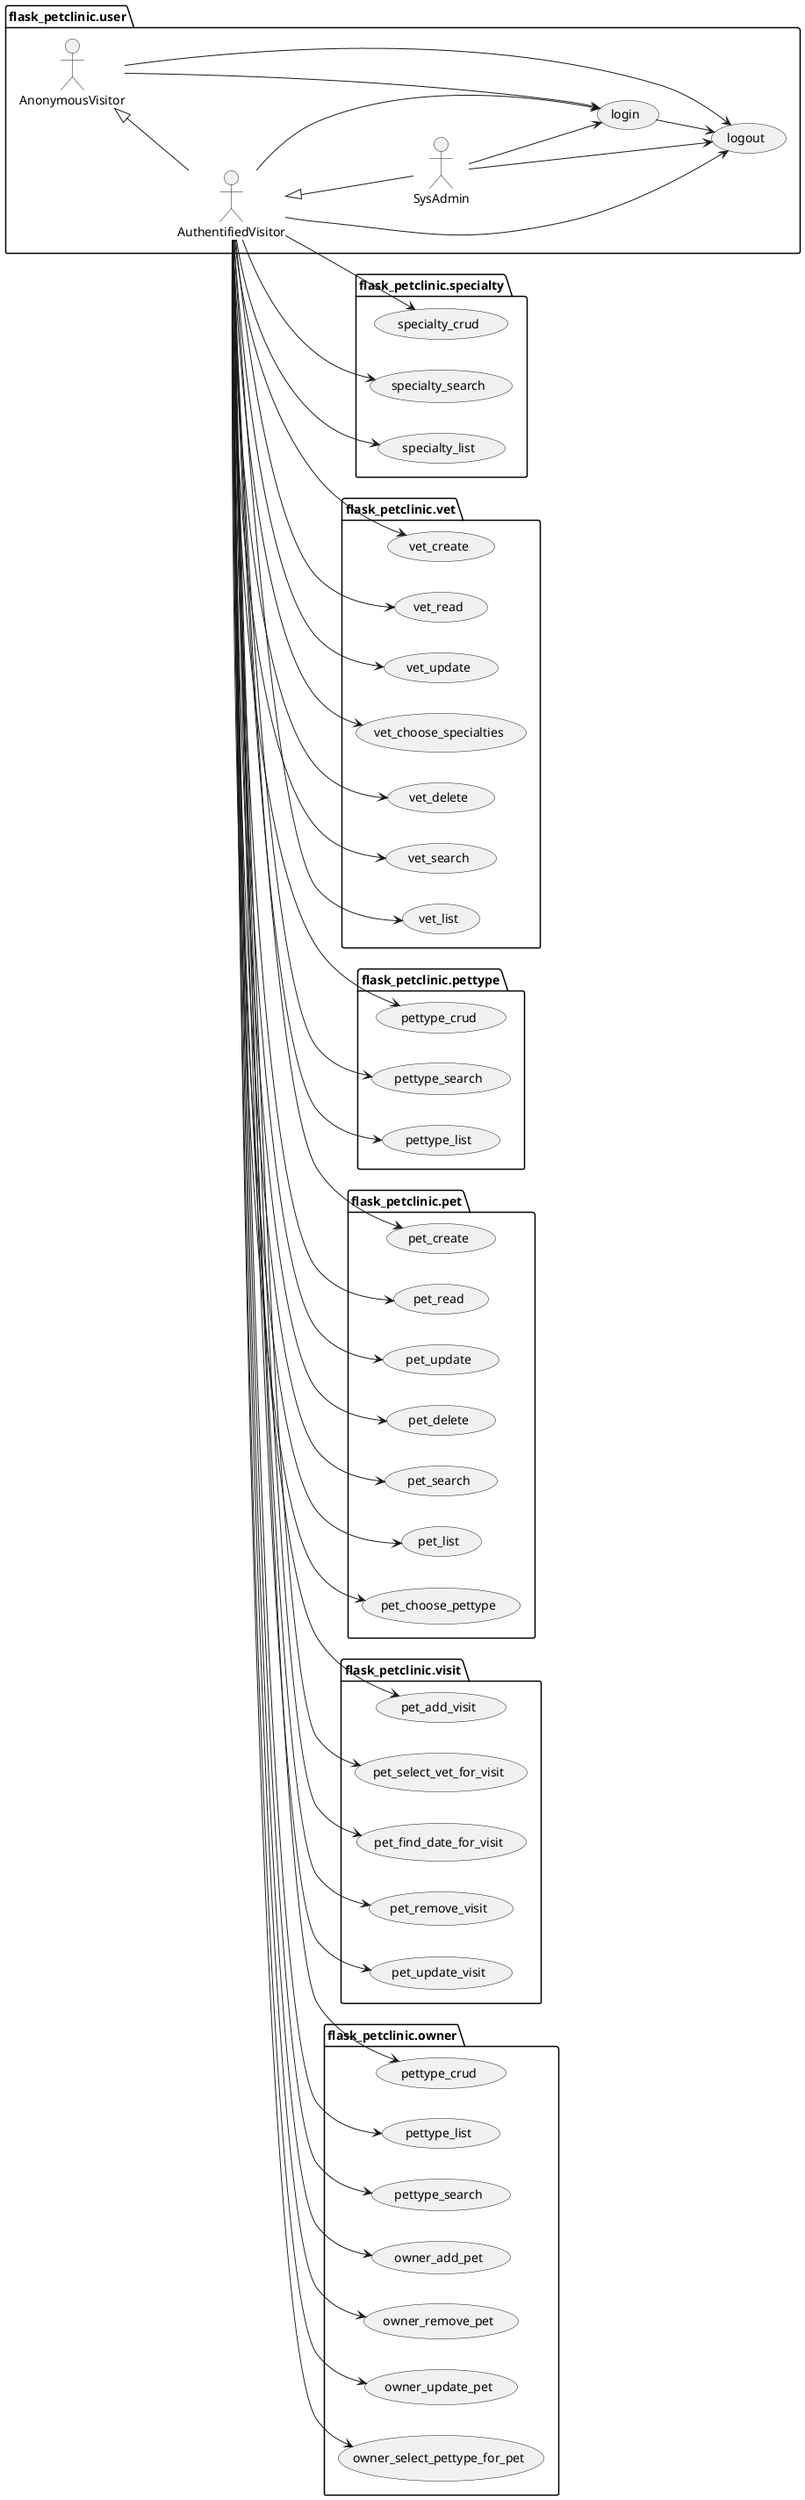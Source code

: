 @startuml
left to right direction

package flask_petclinic.user {
	actor AnonymousVisitor as av
	actor AuthentifiedVisitor as au
	actor SysAdmin as sa

	av <|-- au
    au <|-- sa

	usecase login as uc01
	usecase logout as uc02
    uc01 --> uc02

	av --> uc01
	au --> uc01
	sa --> uc01

	av --> uc02
	au --> uc02
	sa --> uc02
}

package flask_petclinic.specialty {
    usecase specialty_crud as uc10
    usecase specialty_search as uc11
    usecase specialty_list as uc12

	au --> uc10
	au --> uc11
	au --> uc12
}

package flask_petclinic.vet {
	usecase vet_create as uc20
	usecase vet_read as uc21
	usecase vet_update as uc22
	usecase vet_choose_specialties as uc23
	usecase vet_delete as uc24
    usecase vet_search as uc25
    usecase vet_list as uc26

	au --> uc20
	au --> uc21
	au --> uc22
	au --> uc23
	au --> uc24
	au --> uc25
	au --> uc26
}


package flask_petclinic.pettype {
    usecase pettype_crud as uc30
    usecase pettype_search as uc31
    usecase pettype_list as uc32

	au --> uc30
	au --> uc31
	au --> uc32
}

package flask_petclinic.pet {
	usecase pet_create as uc40
	usecase pet_read as uc41
	usecase pet_update as uc42
	usecase pet_delete as uc44
    usecase pet_search as uc45
    usecase pet_list as uc46
	usecase pet_choose_pettype as uc43

	au --> uc40
	au --> uc41
	au --> uc42
	au --> uc43
	au --> uc44
	au --> uc45
	au --> uc46
}

package flask_petclinic.visit {
	usecase pet_add_visit as uc47
    usecase pet_select_vet_for_visit as uc50
	usecase pet_find_date_for_visit as uc51
    usecase pet_remove_visit as uc48
    usecase pet_update_visit as uc49

	au --> uc47
	au --> uc48
	au --> uc49
	au --> uc50
	au --> uc51
}

package flask_petclinic.owner {
    usecase pettype_crud as uc55
    usecase pettype_list as uc56
    usecase pettype_search as uc57
	usecase owner_add_pet as uc60
    usecase owner_remove_pet as uc61
    usecase owner_update_pet as uc62
    usecase owner_select_pettype_for_pet as uc63

    au --> uc55
    au --> uc56
    au --> uc57
	au --> uc60
	au --> uc61
	au --> uc62
	au --> uc63
}

@enduml
